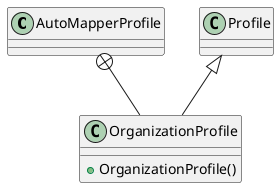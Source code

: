 @startuml
class AutoMapperProfile {
}
class OrganizationProfile {
    + OrganizationProfile()
}
AutoMapperProfile +-- OrganizationProfile
Profile <|-- OrganizationProfile
@enduml
